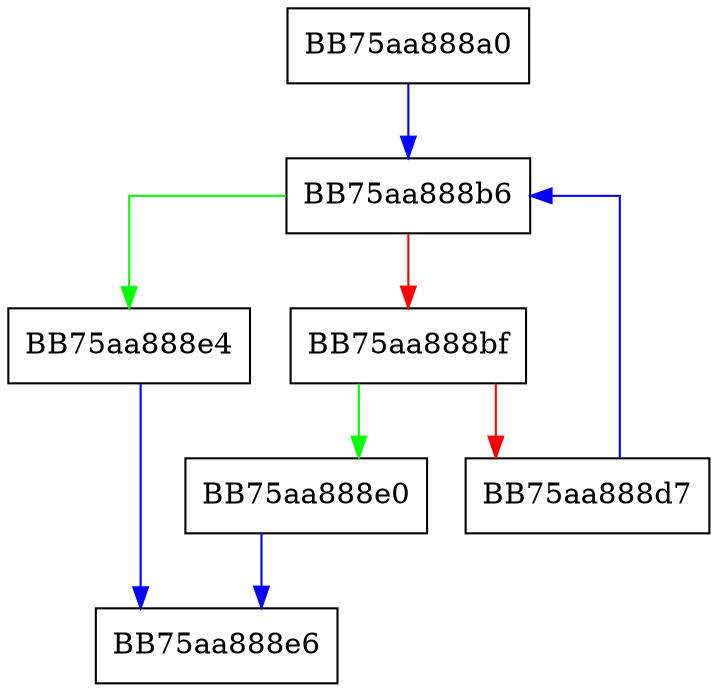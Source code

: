 digraph CK_IsVnameFiltered {
  node [shape="box"];
  graph [splines=ortho];
  BB75aa888a0 -> BB75aa888b6 [color="blue"];
  BB75aa888b6 -> BB75aa888e4 [color="green"];
  BB75aa888b6 -> BB75aa888bf [color="red"];
  BB75aa888bf -> BB75aa888e0 [color="green"];
  BB75aa888bf -> BB75aa888d7 [color="red"];
  BB75aa888d7 -> BB75aa888b6 [color="blue"];
  BB75aa888e0 -> BB75aa888e6 [color="blue"];
  BB75aa888e4 -> BB75aa888e6 [color="blue"];
}